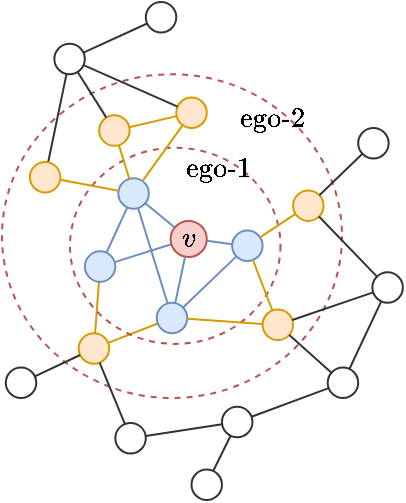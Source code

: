<mxfile version="13.0.2" type="device"><diagram id="8sZ6eAW1kum8i2aR8Har" name="Page-1"><mxGraphModel dx="677" dy="359" grid="1" gridSize="10" guides="1" tooltips="1" connect="1" arrows="1" fold="1" page="1" pageScale="1" pageWidth="200" pageHeight="250" math="1" shadow="0"><root><mxCell id="0"/><mxCell id="1" parent="0"/><mxCell id="Wy6qWZnNzOEGd96ysq4L-48" value="" style="ellipse;whiteSpace=wrap;html=1;dashed=1;strokeWidth=1;fillColor=none;strokeColor=#b85450;" vertex="1" parent="1"><mxGeometry y="37.112" width="169.999" height="161.902" as="geometry"/></mxCell><mxCell id="Wy6qWZnNzOEGd96ysq4L-33" value="" style="ellipse;whiteSpace=wrap;html=1;aspect=fixed;fillColor=#ffe6cc;strokeColor=#d79b00;strokeWidth=1;" vertex="1" parent="1"><mxGeometry x="38.339" y="166.627" width="15.242" height="15.242" as="geometry"/></mxCell><mxCell id="Wy6qWZnNzOEGd96ysq4L-34" style="edgeStyle=none;rounded=0;orthogonalLoop=1;jettySize=auto;html=1;endArrow=none;endFill=0;strokeColor=#d79b00;strokeWidth=1;fillColor=#ffe6cc;" edge="1" parent="1" source="Wy6qWZnNzOEGd96ysq4L-33" target="Wy6qWZnNzOEGd96ysq4L-6"><mxGeometry relative="1" as="geometry"/></mxCell><mxCell id="Wy6qWZnNzOEGd96ysq4L-35" style="edgeStyle=none;rounded=0;orthogonalLoop=1;jettySize=auto;html=1;endArrow=none;endFill=0;strokeColor=#d79b00;strokeWidth=1;fillColor=#ffe6cc;" edge="1" parent="1" source="Wy6qWZnNzOEGd96ysq4L-33" target="Wy6qWZnNzOEGd96ysq4L-7"><mxGeometry relative="1" as="geometry"/></mxCell><mxCell id="Wy6qWZnNzOEGd96ysq4L-16" value="" style="ellipse;whiteSpace=wrap;html=1;dashed=1;strokeWidth=1;fillColor=none;strokeColor=#b85450;" vertex="1" parent="1"><mxGeometry x="34.0" y="73.856" width="105.237" height="98.096" as="geometry"/></mxCell><mxCell id="Wy6qWZnNzOEGd96ysq4L-1" value="$$v$$" style="ellipse;whiteSpace=wrap;html=1;aspect=fixed;fillColor=#f8cecc;strokeColor=#b85450;strokeWidth=1;" vertex="1" parent="1"><mxGeometry x="84.31" y="110.44" width="18.08" height="18.08" as="geometry"/></mxCell><mxCell id="Wy6qWZnNzOEGd96ysq4L-21" style="edgeStyle=none;rounded=0;orthogonalLoop=1;jettySize=auto;html=1;endArrow=none;endFill=0;strokeColor=#6c8ebf;strokeWidth=1;fillColor=#dae8fc;" edge="1" parent="1" source="Wy6qWZnNzOEGd96ysq4L-4" target="Wy6qWZnNzOEGd96ysq4L-1"><mxGeometry relative="1" as="geometry"/></mxCell><mxCell id="Wy6qWZnNzOEGd96ysq4L-4" value="" style="ellipse;whiteSpace=wrap;html=1;aspect=fixed;fillColor=#dae8fc;strokeColor=#6c8ebf;strokeWidth=1;" vertex="1" parent="1"><mxGeometry x="115.064" y="115.281" width="15.242" height="15.242" as="geometry"/></mxCell><mxCell id="Wy6qWZnNzOEGd96ysq4L-13" style="edgeStyle=none;rounded=0;orthogonalLoop=1;jettySize=auto;html=1;endArrow=none;endFill=0;strokeColor=#6c8ebf;strokeWidth=1;fillColor=#dae8fc;" edge="1" parent="1" source="Wy6qWZnNzOEGd96ysq4L-5" target="Wy6qWZnNzOEGd96ysq4L-1"><mxGeometry relative="1" as="geometry"/></mxCell><mxCell id="Wy6qWZnNzOEGd96ysq4L-5" value="" style="ellipse;whiteSpace=wrap;html=1;aspect=fixed;fillColor=#dae8fc;strokeColor=#6c8ebf;strokeWidth=1;" vertex="1" parent="1"><mxGeometry x="58.17" y="89.096" width="15.242" height="15.242" as="geometry"/></mxCell><mxCell id="Wy6qWZnNzOEGd96ysq4L-9" style="edgeStyle=none;rounded=0;orthogonalLoop=1;jettySize=auto;html=1;fillColor=#dae8fc;strokeColor=#6c8ebf;endArrow=none;endFill=0;strokeWidth=1;" edge="1" parent="1" source="Wy6qWZnNzOEGd96ysq4L-6" target="Wy6qWZnNzOEGd96ysq4L-5"><mxGeometry relative="1" as="geometry"/></mxCell><mxCell id="Wy6qWZnNzOEGd96ysq4L-6" value="" style="ellipse;whiteSpace=wrap;html=1;aspect=fixed;fillColor=#dae8fc;strokeColor=#6c8ebf;strokeWidth=1;" vertex="1" parent="1"><mxGeometry x="41.424" y="125.684" width="15.242" height="15.242" as="geometry"/></mxCell><mxCell id="Wy6qWZnNzOEGd96ysq4L-17" style="edgeStyle=none;rounded=0;orthogonalLoop=1;jettySize=auto;html=1;endArrow=none;endFill=0;strokeColor=#6c8ebf;strokeWidth=1;fillColor=#dae8fc;" edge="1" parent="1" source="Wy6qWZnNzOEGd96ysq4L-7" target="Wy6qWZnNzOEGd96ysq4L-1"><mxGeometry relative="1" as="geometry"/></mxCell><mxCell id="Wy6qWZnNzOEGd96ysq4L-19" style="edgeStyle=none;rounded=0;orthogonalLoop=1;jettySize=auto;html=1;endArrow=none;endFill=0;strokeColor=#6c8ebf;strokeWidth=1;fillColor=#dae8fc;" edge="1" parent="1" source="Wy6qWZnNzOEGd96ysq4L-7" target="Wy6qWZnNzOEGd96ysq4L-5"><mxGeometry relative="1" as="geometry"/></mxCell><mxCell id="Wy6qWZnNzOEGd96ysq4L-20" style="edgeStyle=none;rounded=0;orthogonalLoop=1;jettySize=auto;html=1;endArrow=none;endFill=0;strokeColor=#6c8ebf;strokeWidth=1;fillColor=#dae8fc;" edge="1" parent="1" source="Wy6qWZnNzOEGd96ysq4L-7" target="Wy6qWZnNzOEGd96ysq4L-4"><mxGeometry relative="1" as="geometry"/></mxCell><mxCell id="Wy6qWZnNzOEGd96ysq4L-7" value="" style="ellipse;whiteSpace=wrap;html=1;aspect=fixed;fillColor=#dae8fc;strokeColor=#6c8ebf;strokeWidth=1;" vertex="1" parent="1"><mxGeometry x="77.376" y="151.386" width="15.242" height="15.242" as="geometry"/></mxCell><mxCell id="Wy6qWZnNzOEGd96ysq4L-8" value="" style="ellipse;whiteSpace=wrap;html=1;aspect=fixed;fillColor=#ffe6cc;strokeColor=#d79b00;strokeWidth=1;" vertex="1" parent="1"><mxGeometry x="48.574" y="57.665" width="15.242" height="15.242" as="geometry"/></mxCell><mxCell id="Wy6qWZnNzOEGd96ysq4L-27" style="edgeStyle=none;rounded=0;orthogonalLoop=1;jettySize=auto;html=1;endArrow=none;endFill=0;strokeColor=#d79b00;strokeWidth=1;fillColor=#ffe6cc;" edge="1" parent="1" source="Wy6qWZnNzOEGd96ysq4L-5" target="Wy6qWZnNzOEGd96ysq4L-8"><mxGeometry relative="1" as="geometry"/></mxCell><mxCell id="Wy6qWZnNzOEGd96ysq4L-11" style="edgeStyle=none;rounded=0;orthogonalLoop=1;jettySize=auto;html=1;fillColor=#dae8fc;strokeColor=#6c8ebf;endArrow=none;endFill=0;strokeWidth=1;" edge="1" parent="1" source="Wy6qWZnNzOEGd96ysq4L-6" target="Wy6qWZnNzOEGd96ysq4L-1"><mxGeometry relative="1" as="geometry"><mxPoint x="49.882" y="126.498" as="sourcePoint"/><mxPoint x="63.388" y="99.169" as="targetPoint"/></mxGeometry></mxCell><mxCell id="Wy6qWZnNzOEGd96ysq4L-30" style="edgeStyle=none;rounded=0;orthogonalLoop=1;jettySize=auto;html=1;endArrow=none;endFill=0;strokeColor=#d79b00;strokeWidth=1;fillColor=#ffe6cc;" edge="1" parent="1" source="Wy6qWZnNzOEGd96ysq4L-24" target="Wy6qWZnNzOEGd96ysq4L-8"><mxGeometry relative="1" as="geometry"/></mxCell><mxCell id="Wy6qWZnNzOEGd96ysq4L-24" value="" style="ellipse;whiteSpace=wrap;html=1;aspect=fixed;fillColor=#ffe6cc;strokeColor=#d79b00;strokeWidth=1;" vertex="1" parent="1"><mxGeometry x="87.15" y="48.754" width="15.242" height="15.242" as="geometry"/></mxCell><mxCell id="Wy6qWZnNzOEGd96ysq4L-29" style="edgeStyle=none;rounded=0;orthogonalLoop=1;jettySize=auto;html=1;endArrow=none;endFill=0;strokeColor=#d79b00;strokeWidth=1;fillColor=#ffe6cc;" edge="1" parent="1" source="Wy6qWZnNzOEGd96ysq4L-5" target="Wy6qWZnNzOEGd96ysq4L-24"><mxGeometry relative="1" as="geometry"><mxPoint x="109.477" y="84.58" as="sourcePoint"/></mxGeometry></mxCell><mxCell id="Wy6qWZnNzOEGd96ysq4L-71" style="edgeStyle=none;rounded=0;orthogonalLoop=1;jettySize=auto;html=1;endArrow=none;endFill=0;strokeColor=#333333;strokeWidth=1;fillColor=#dae8fc;" edge="1" parent="1" source="Wy6qWZnNzOEGd96ysq4L-25" target="Wy6qWZnNzOEGd96ysq4L-24"><mxGeometry relative="1" as="geometry"/></mxCell><mxCell id="Wy6qWZnNzOEGd96ysq4L-25" value="" style="ellipse;whiteSpace=wrap;html=1;aspect=fixed;strokeColor=#333333;strokeWidth=1;" vertex="1" parent="1"><mxGeometry x="26.178" y="21.869" width="15.242" height="15.242" as="geometry"/></mxCell><mxCell id="Wy6qWZnNzOEGd96ysq4L-31" style="edgeStyle=none;rounded=0;orthogonalLoop=1;jettySize=auto;html=1;endArrow=none;endFill=0;strokeColor=#333333;strokeWidth=1;fillColor=#dae8fc;" edge="1" parent="1" source="Wy6qWZnNzOEGd96ysq4L-8" target="Wy6qWZnNzOEGd96ysq4L-25"><mxGeometry relative="1" as="geometry"/></mxCell><mxCell id="Wy6qWZnNzOEGd96ysq4L-32" style="edgeStyle=none;rounded=0;orthogonalLoop=1;jettySize=auto;html=1;endArrow=none;endFill=0;strokeColor=#d79b00;strokeWidth=1;fillColor=#ffe6cc;" edge="1" parent="1" source="Wy6qWZnNzOEGd96ysq4L-26" target="Wy6qWZnNzOEGd96ysq4L-5"><mxGeometry relative="1" as="geometry"/></mxCell><mxCell id="Wy6qWZnNzOEGd96ysq4L-52" style="edgeStyle=none;rounded=0;orthogonalLoop=1;jettySize=auto;html=1;endArrow=none;endFill=0;strokeColor=#333333;strokeWidth=1;fillColor=#dae8fc;" edge="1" parent="1" source="Wy6qWZnNzOEGd96ysq4L-26" target="Wy6qWZnNzOEGd96ysq4L-25"><mxGeometry relative="1" as="geometry"/></mxCell><mxCell id="Wy6qWZnNzOEGd96ysq4L-26" value="" style="ellipse;whiteSpace=wrap;html=1;aspect=fixed;fillColor=#ffe6cc;strokeColor=#d79b00;strokeWidth=1;" vertex="1" parent="1"><mxGeometry x="13.937" y="80.954" width="15.242" height="15.242" as="geometry"/></mxCell><mxCell id="Wy6qWZnNzOEGd96ysq4L-36" value="" style="ellipse;whiteSpace=wrap;html=1;aspect=fixed;fillColor=#ffe6cc;strokeColor=#d79b00;strokeWidth=1;" vertex="1" parent="1"><mxGeometry x="130.305" y="154.806" width="15.242" height="15.242" as="geometry"/></mxCell><mxCell id="Wy6qWZnNzOEGd96ysq4L-38" style="edgeStyle=none;rounded=0;orthogonalLoop=1;jettySize=auto;html=1;endArrow=none;endFill=0;strokeColor=#d79b00;strokeWidth=1;fillColor=#ffe6cc;" edge="1" parent="1" source="Wy6qWZnNzOEGd96ysq4L-4" target="Wy6qWZnNzOEGd96ysq4L-36"><mxGeometry relative="1" as="geometry"/></mxCell><mxCell id="Wy6qWZnNzOEGd96ysq4L-37" style="edgeStyle=none;rounded=0;orthogonalLoop=1;jettySize=auto;html=1;endArrow=none;endFill=0;strokeColor=#d79b00;strokeWidth=1;fillColor=#ffe6cc;" edge="1" parent="1" source="Wy6qWZnNzOEGd96ysq4L-7" target="Wy6qWZnNzOEGd96ysq4L-36"><mxGeometry relative="1" as="geometry"/></mxCell><mxCell id="Wy6qWZnNzOEGd96ysq4L-41" style="edgeStyle=none;rounded=0;orthogonalLoop=1;jettySize=auto;html=1;endArrow=none;endFill=0;strokeColor=#d79b00;strokeWidth=1;fillColor=#ffe6cc;" edge="1" parent="1" source="Wy6qWZnNzOEGd96ysq4L-40" target="Wy6qWZnNzOEGd96ysq4L-4"><mxGeometry relative="1" as="geometry"><mxPoint x="117.38" y="122.426" as="targetPoint"/></mxGeometry></mxCell><mxCell id="Wy6qWZnNzOEGd96ysq4L-40" value="" style="ellipse;whiteSpace=wrap;html=1;aspect=fixed;fillColor=#ffe6cc;strokeColor=#d79b00;strokeWidth=1;" vertex="1" parent="1"><mxGeometry x="145.55" y="95.199" width="15.242" height="15.242" as="geometry"/></mxCell><mxCell id="Wy6qWZnNzOEGd96ysq4L-42" value="" style="ellipse;whiteSpace=wrap;html=1;aspect=fixed;strokeColor=#333333;strokeWidth=1;" vertex="1" parent="1"><mxGeometry x="178.094" y="63.992" width="15.242" height="15.242" as="geometry"/></mxCell><mxCell id="Wy6qWZnNzOEGd96ysq4L-43" style="edgeStyle=none;rounded=0;orthogonalLoop=1;jettySize=auto;html=1;endArrow=none;endFill=0;strokeColor=#333333;strokeWidth=1;fillColor=#dae8fc;" edge="1" parent="1" source="Wy6qWZnNzOEGd96ysq4L-40" target="Wy6qWZnNzOEGd96ysq4L-42"><mxGeometry relative="1" as="geometry"/></mxCell><mxCell id="Wy6qWZnNzOEGd96ysq4L-53" value="" style="ellipse;whiteSpace=wrap;html=1;aspect=fixed;strokeColor=#333333;strokeWidth=1;" vertex="1" parent="1"><mxGeometry x="71.908" y="1" width="15.242" height="15.242" as="geometry"/></mxCell><mxCell id="Wy6qWZnNzOEGd96ysq4L-54" style="edgeStyle=none;rounded=0;orthogonalLoop=1;jettySize=auto;html=1;endArrow=none;endFill=0;strokeColor=#333333;strokeWidth=1;fillColor=#dae8fc;" edge="1" parent="1" source="Wy6qWZnNzOEGd96ysq4L-25" target="Wy6qWZnNzOEGd96ysq4L-53"><mxGeometry relative="1" as="geometry"/></mxCell><mxCell id="Wy6qWZnNzOEGd96ysq4L-56" style="edgeStyle=none;rounded=0;orthogonalLoop=1;jettySize=auto;html=1;endArrow=none;endFill=0;strokeColor=#333333;strokeWidth=1;fillColor=#dae8fc;" edge="1" parent="1" source="Wy6qWZnNzOEGd96ysq4L-55" target="Wy6qWZnNzOEGd96ysq4L-40"><mxGeometry relative="1" as="geometry"/></mxCell><mxCell id="Wy6qWZnNzOEGd96ysq4L-55" value="" style="ellipse;whiteSpace=wrap;html=1;aspect=fixed;strokeColor=#333333;strokeWidth=1;" vertex="1" parent="1"><mxGeometry x="185.187" y="136.139" width="15.242" height="15.242" as="geometry"/></mxCell><mxCell id="Wy6qWZnNzOEGd96ysq4L-58" style="edgeStyle=none;rounded=0;orthogonalLoop=1;jettySize=auto;html=1;endArrow=none;endFill=0;strokeColor=#333333;strokeWidth=1;fillColor=#dae8fc;" edge="1" parent="1" source="Wy6qWZnNzOEGd96ysq4L-57" target="Wy6qWZnNzOEGd96ysq4L-36"><mxGeometry relative="1" as="geometry"/></mxCell><mxCell id="Wy6qWZnNzOEGd96ysq4L-59" style="edgeStyle=none;rounded=0;orthogonalLoop=1;jettySize=auto;html=1;endArrow=none;endFill=0;strokeColor=#333333;strokeWidth=1;fillColor=#dae8fc;" edge="1" parent="1" source="Wy6qWZnNzOEGd96ysq4L-57" target="Wy6qWZnNzOEGd96ysq4L-55"><mxGeometry relative="1" as="geometry"/></mxCell><mxCell id="Wy6qWZnNzOEGd96ysq4L-57" value="" style="ellipse;whiteSpace=wrap;html=1;aspect=fixed;strokeColor=#333333;strokeWidth=1;" vertex="1" parent="1"><mxGeometry x="162.849" y="183.771" width="15.242" height="15.242" as="geometry"/></mxCell><mxCell id="Wy6qWZnNzOEGd96ysq4L-61" style="edgeStyle=none;rounded=0;orthogonalLoop=1;jettySize=auto;html=1;endArrow=none;endFill=0;strokeColor=#333333;strokeWidth=1;fillColor=#dae8fc;" edge="1" parent="1" source="Wy6qWZnNzOEGd96ysq4L-60" target="Wy6qWZnNzOEGd96ysq4L-57"><mxGeometry relative="1" as="geometry"/></mxCell><mxCell id="Wy6qWZnNzOEGd96ysq4L-60" value="" style="ellipse;whiteSpace=wrap;html=1;aspect=fixed;strokeColor=#333333;strokeWidth=1;" vertex="1" parent="1"><mxGeometry x="109.988" y="203.377" width="15.242" height="15.242" as="geometry"/></mxCell><mxCell id="Wy6qWZnNzOEGd96ysq4L-63" style="edgeStyle=none;rounded=0;orthogonalLoop=1;jettySize=auto;html=1;endArrow=none;endFill=0;strokeColor=#333333;strokeWidth=1;fillColor=#dae8fc;" edge="1" parent="1" source="Wy6qWZnNzOEGd96ysq4L-62" target="Wy6qWZnNzOEGd96ysq4L-33"><mxGeometry relative="1" as="geometry"/></mxCell><mxCell id="Wy6qWZnNzOEGd96ysq4L-66" style="edgeStyle=none;rounded=0;orthogonalLoop=1;jettySize=auto;html=1;endArrow=none;endFill=0;strokeColor=#333333;strokeWidth=1;fillColor=#dae8fc;" edge="1" parent="1" source="Wy6qWZnNzOEGd96ysq4L-62" target="Wy6qWZnNzOEGd96ysq4L-60"><mxGeometry relative="1" as="geometry"/></mxCell><mxCell id="Wy6qWZnNzOEGd96ysq4L-62" value="" style="ellipse;whiteSpace=wrap;html=1;aspect=fixed;strokeColor=#333333;strokeWidth=1;" vertex="1" parent="1"><mxGeometry x="56.665" y="211.472" width="15.242" height="15.242" as="geometry"/></mxCell><mxCell id="Wy6qWZnNzOEGd96ysq4L-65" style="edgeStyle=none;rounded=0;orthogonalLoop=1;jettySize=auto;html=1;endArrow=none;endFill=0;strokeColor=#333333;strokeWidth=1;fillColor=#dae8fc;" edge="1" parent="1" source="Wy6qWZnNzOEGd96ysq4L-64" target="Wy6qWZnNzOEGd96ysq4L-33"><mxGeometry relative="1" as="geometry"/></mxCell><mxCell id="Wy6qWZnNzOEGd96ysq4L-64" value="" style="ellipse;whiteSpace=wrap;html=1;aspect=fixed;strokeColor=#333333;strokeWidth=1;" vertex="1" parent="1"><mxGeometry x="1.893" y="183.771" width="15.242" height="15.242" as="geometry"/></mxCell><mxCell id="Wy6qWZnNzOEGd96ysq4L-68" style="edgeStyle=none;rounded=0;orthogonalLoop=1;jettySize=auto;html=1;endArrow=none;endFill=0;strokeColor=#333333;strokeWidth=1;fillColor=#dae8fc;" edge="1" parent="1" source="Wy6qWZnNzOEGd96ysq4L-67" target="Wy6qWZnNzOEGd96ysq4L-60"><mxGeometry relative="1" as="geometry"/></mxCell><mxCell id="Wy6qWZnNzOEGd96ysq4L-67" value="" style="ellipse;whiteSpace=wrap;html=1;aspect=fixed;strokeColor=#333333;strokeWidth=1;" vertex="1" parent="1"><mxGeometry x="94.744" y="234.758" width="15.242" height="15.242" as="geometry"/></mxCell><mxCell id="Wy6qWZnNzOEGd96ysq4L-74" value="$$\text{ego-}1$$" style="text;html=1;align=center;verticalAlign=middle;resizable=0;points=[];autosize=1;strokeWidth=1;" vertex="1" parent="1"><mxGeometry x="58.171" y="74.012" width="100" height="20" as="geometry"/></mxCell><mxCell id="Wy6qWZnNzOEGd96ysq4L-75" value="$$\text{ego-}2$$" style="text;html=1;align=center;verticalAlign=middle;resizable=0;points=[];autosize=1;strokeWidth=1;" vertex="1" parent="1"><mxGeometry x="84.997" y="48.758" width="100" height="20" as="geometry"/></mxCell><mxCell id="Wy6qWZnNzOEGd96ysq4L-69" style="edgeStyle=none;rounded=0;orthogonalLoop=1;jettySize=auto;html=1;endArrow=none;endFill=0;strokeColor=#333333;strokeWidth=1;fillColor=#dae8fc;" edge="1" parent="1" source="Wy6qWZnNzOEGd96ysq4L-36" target="Wy6qWZnNzOEGd96ysq4L-55"><mxGeometry relative="1" as="geometry"/></mxCell></root></mxGraphModel></diagram></mxfile>